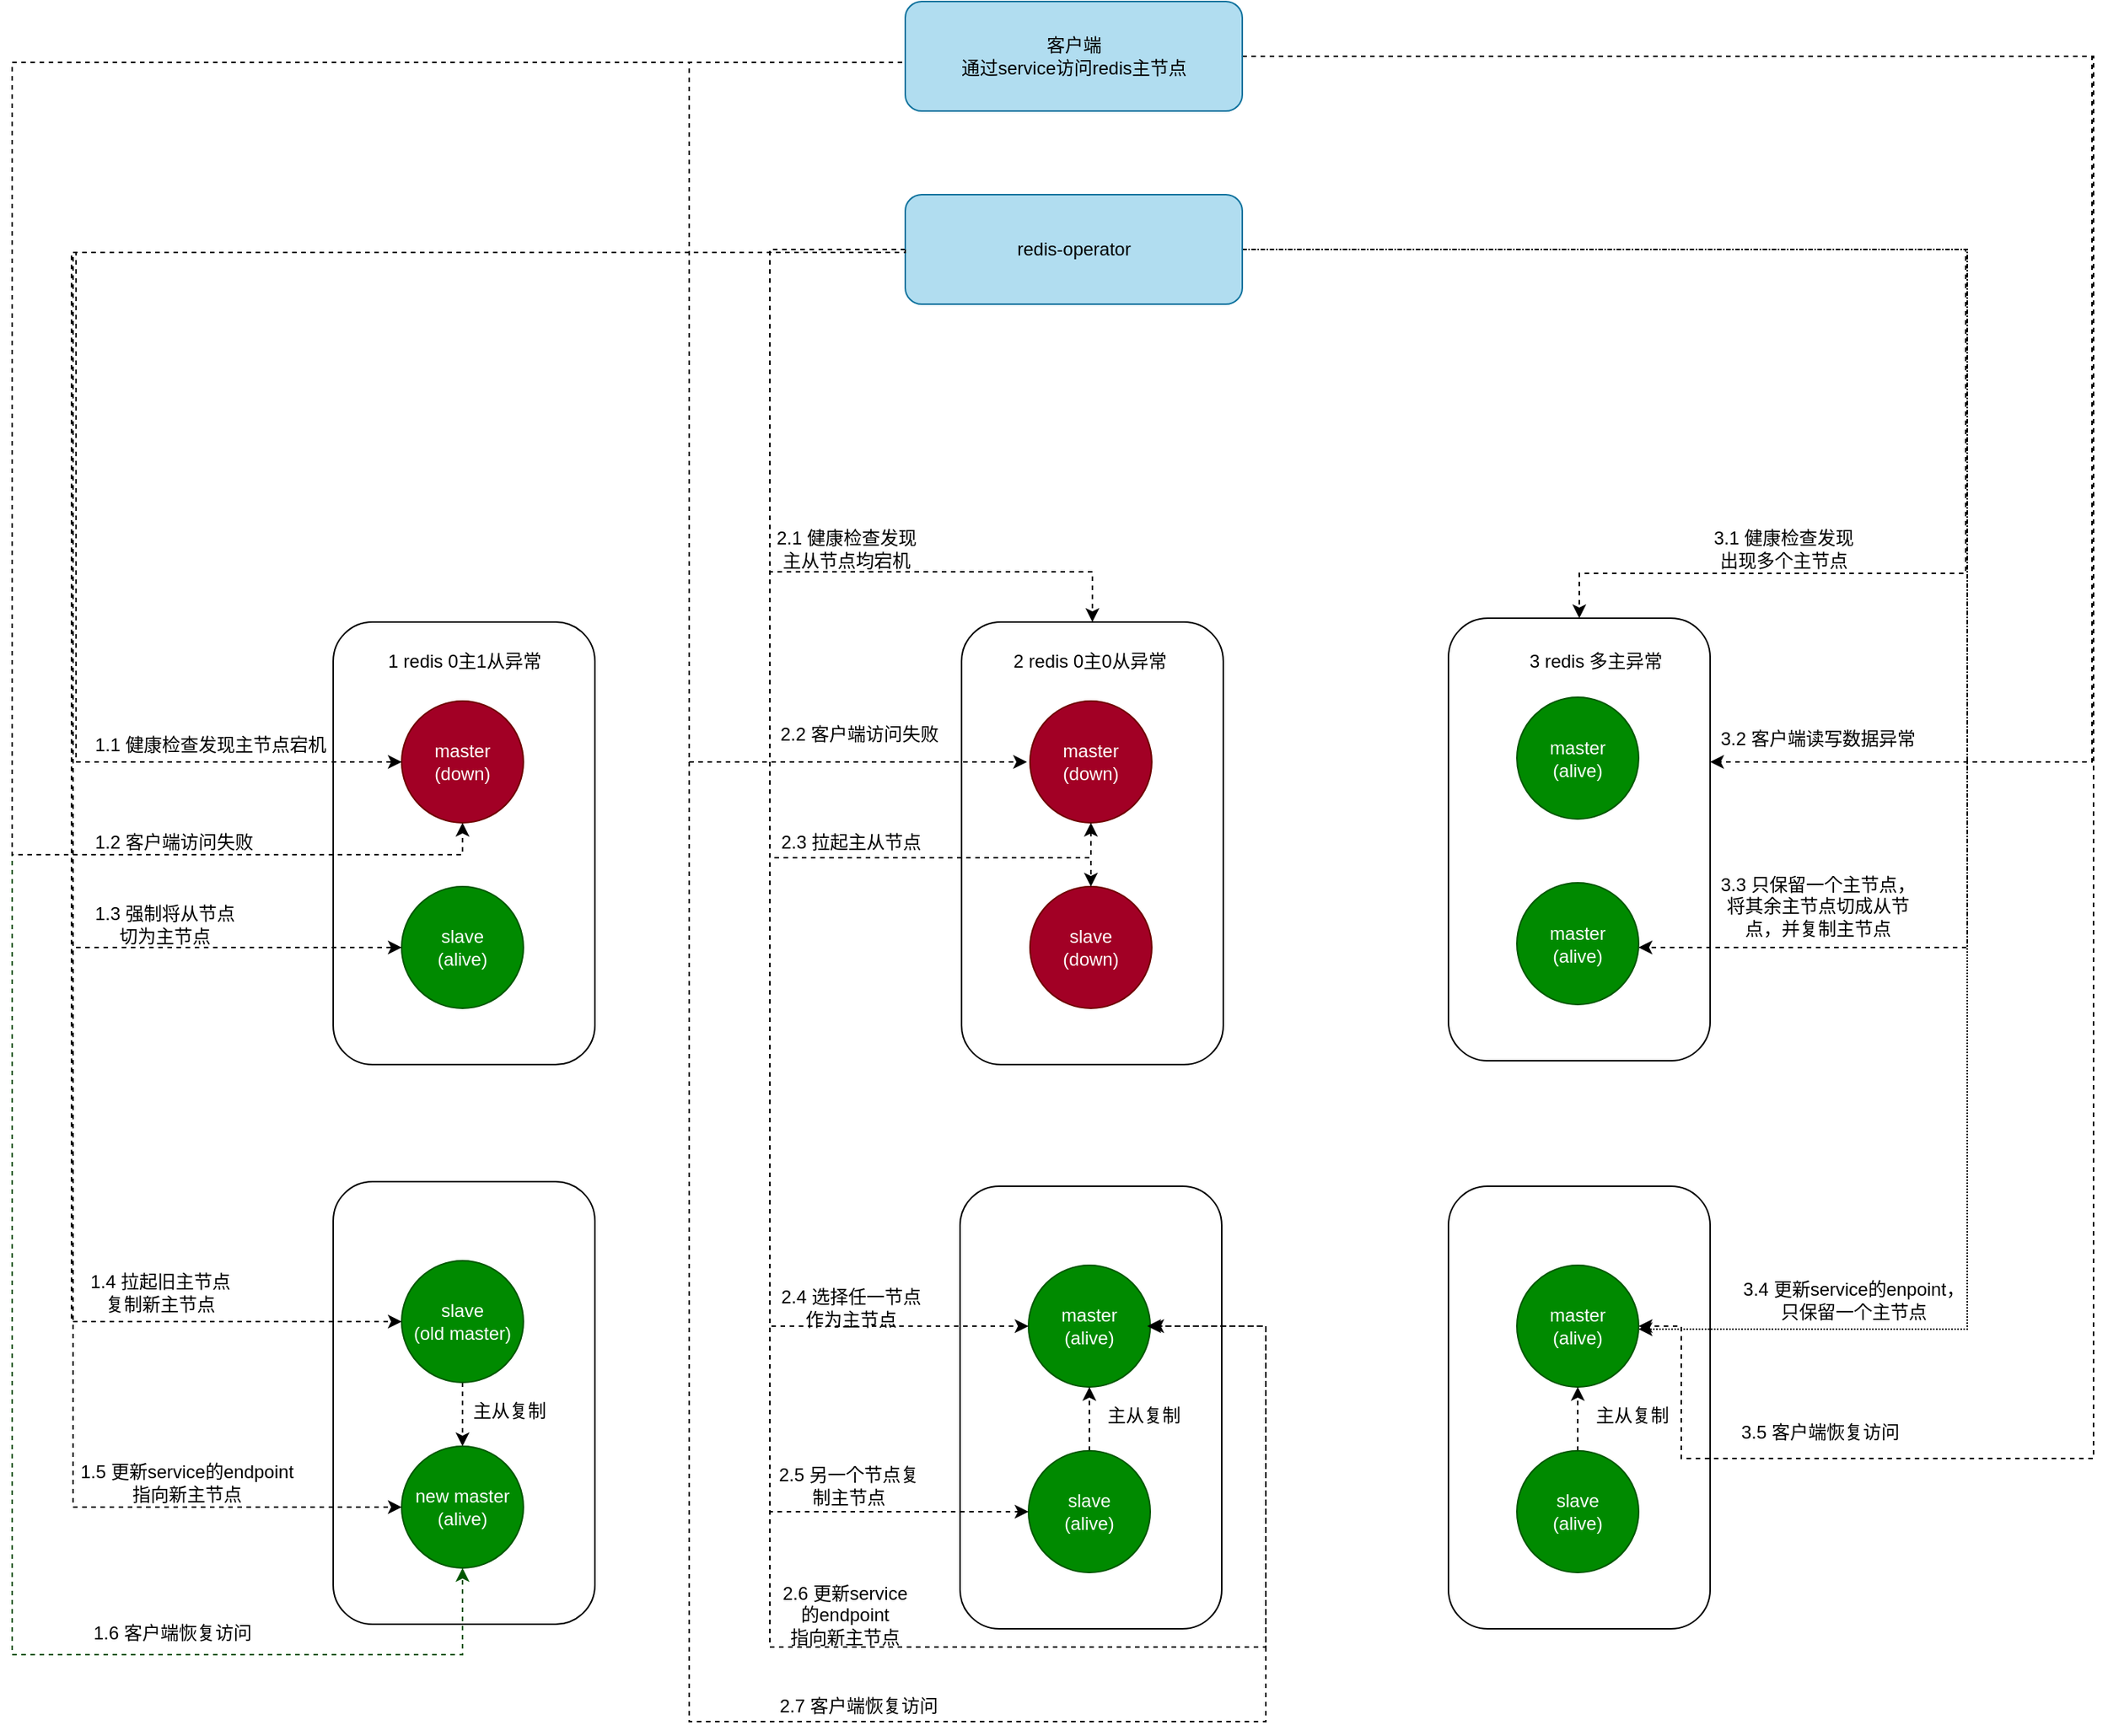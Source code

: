 <mxfile version="20.5.3" type="github">
  <diagram id="rYdwiMb5jvszhZctyrXV" name="第 1 页">
    <mxGraphModel dx="2365" dy="1335" grid="0" gridSize="10" guides="1" tooltips="1" connect="1" arrows="1" fold="1" page="0" pageScale="1" pageWidth="1920" pageHeight="1200" math="0" shadow="0">
      <root>
        <mxCell id="0" />
        <mxCell id="1" parent="0" />
        <mxCell id="YQscOVflWYW1QB9K6YFz-11" value="" style="rounded=1;whiteSpace=wrap;html=1;" parent="1" vertex="1">
          <mxGeometry x="1030" y="642.5" width="172" height="291" as="geometry" />
        </mxCell>
        <mxCell id="U7izJLPOkutMurW7QBMb-9" style="edgeStyle=orthogonalEdgeStyle;rounded=0;orthogonalLoop=1;jettySize=auto;html=1;exitX=1;exitY=0.5;exitDx=0;exitDy=0;dashed=1;" parent="1" source="6RyUIfgaUFoeRIO4xXDH-7" target="YQscOVflWYW1QB9K6YFz-11" edge="1">
          <mxGeometry relative="1" as="geometry">
            <mxPoint x="1204" y="736" as="targetPoint" />
            <Array as="points">
              <mxPoint x="1453" y="273" />
              <mxPoint x="1453" y="737" />
            </Array>
          </mxGeometry>
        </mxCell>
        <mxCell id="YQscOVflWYW1QB9K6YFz-36" value="" style="rounded=1;whiteSpace=wrap;html=1;" parent="1" vertex="1">
          <mxGeometry x="1030" y="1016" width="172" height="291" as="geometry" />
        </mxCell>
        <mxCell id="YQscOVflWYW1QB9K6YFz-30" value="" style="rounded=1;whiteSpace=wrap;html=1;" parent="1" vertex="1">
          <mxGeometry x="709" y="1016" width="172" height="291" as="geometry" />
        </mxCell>
        <mxCell id="YQscOVflWYW1QB9K6YFz-24" value="" style="rounded=1;whiteSpace=wrap;html=1;" parent="1" vertex="1">
          <mxGeometry x="297" y="1013" width="172" height="291" as="geometry" />
        </mxCell>
        <mxCell id="YQscOVflWYW1QB9K6YFz-16" value="" style="rounded=1;whiteSpace=wrap;html=1;" parent="1" vertex="1">
          <mxGeometry x="710" y="645" width="172" height="291" as="geometry" />
        </mxCell>
        <mxCell id="YQscOVflWYW1QB9K6YFz-6" value="" style="rounded=1;whiteSpace=wrap;html=1;" parent="1" vertex="1">
          <mxGeometry x="297" y="645" width="172" height="291" as="geometry" />
        </mxCell>
        <mxCell id="YQscOVflWYW1QB9K6YFz-50" style="edgeStyle=orthogonalEdgeStyle;rounded=0;orthogonalLoop=1;jettySize=auto;html=1;exitX=0;exitY=0.5;exitDx=0;exitDy=0;entryX=0.5;entryY=1;entryDx=0;entryDy=0;dashed=1;fillColor=#008a00;strokeColor=#005700;" parent="1" source="6RyUIfgaUFoeRIO4xXDH-7" target="YQscOVflWYW1QB9K6YFz-26" edge="1">
          <mxGeometry relative="1" as="geometry">
            <Array as="points">
              <mxPoint x="86" y="277" />
              <mxPoint x="86" y="1324" />
              <mxPoint x="382" y="1324" />
            </Array>
          </mxGeometry>
        </mxCell>
        <mxCell id="YQscOVflWYW1QB9K6YFz-72" style="edgeStyle=orthogonalEdgeStyle;rounded=0;orthogonalLoop=1;jettySize=auto;html=1;exitX=0;exitY=0.5;exitDx=0;exitDy=0;dashed=1;entryX=0.5;entryY=1;entryDx=0;entryDy=0;" parent="1" source="6RyUIfgaUFoeRIO4xXDH-7" target="YQscOVflWYW1QB9K6YFz-7" edge="1">
          <mxGeometry relative="1" as="geometry">
            <mxPoint x="118" y="814" as="targetPoint" />
            <Array as="points">
              <mxPoint x="86" y="277" />
              <mxPoint x="86" y="798" />
              <mxPoint x="382" y="798" />
            </Array>
          </mxGeometry>
        </mxCell>
        <mxCell id="YQscOVflWYW1QB9K6YFz-82" style="edgeStyle=orthogonalEdgeStyle;rounded=0;orthogonalLoop=1;jettySize=auto;html=1;exitX=0;exitY=0.5;exitDx=0;exitDy=0;dashed=1;" parent="1" source="6RyUIfgaUFoeRIO4xXDH-7" edge="1">
          <mxGeometry relative="1" as="geometry">
            <mxPoint x="753" y="737" as="targetPoint" />
            <Array as="points">
              <mxPoint x="673" y="277" />
              <mxPoint x="531" y="277" />
              <mxPoint x="531" y="737" />
            </Array>
          </mxGeometry>
        </mxCell>
        <mxCell id="YQscOVflWYW1QB9K6YFz-92" style="edgeStyle=orthogonalEdgeStyle;rounded=0;orthogonalLoop=1;jettySize=auto;html=1;exitX=0;exitY=0.5;exitDx=0;exitDy=0;dashed=1;entryX=1;entryY=0.5;entryDx=0;entryDy=0;" parent="1" source="6RyUIfgaUFoeRIO4xXDH-7" target="YQscOVflWYW1QB9K6YFz-32" edge="1">
          <mxGeometry relative="1" as="geometry">
            <mxPoint x="931" y="1014" as="targetPoint" />
            <Array as="points">
              <mxPoint x="673" y="277" />
              <mxPoint x="531" y="277" />
              <mxPoint x="531" y="1368" />
              <mxPoint x="910" y="1368" />
              <mxPoint x="910" y="1108" />
            </Array>
          </mxGeometry>
        </mxCell>
        <mxCell id="U7izJLPOkutMurW7QBMb-15" style="edgeStyle=orthogonalEdgeStyle;rounded=0;orthogonalLoop=1;jettySize=auto;html=1;exitX=1;exitY=0.5;exitDx=0;exitDy=0;dashed=1;entryX=1;entryY=0.5;entryDx=0;entryDy=0;" parent="1" source="6RyUIfgaUFoeRIO4xXDH-7" target="YQscOVflWYW1QB9K6YFz-37" edge="1">
          <mxGeometry relative="1" as="geometry">
            <mxPoint x="1183" y="1340" as="targetPoint" />
            <Array as="points">
              <mxPoint x="1454" y="273" />
              <mxPoint x="1454" y="1195" />
              <mxPoint x="1183" y="1195" />
              <mxPoint x="1183" y="1108" />
            </Array>
          </mxGeometry>
        </mxCell>
        <mxCell id="6RyUIfgaUFoeRIO4xXDH-7" value="客户端&lt;br&gt;通过service访问redis主节点" style="rounded=1;whiteSpace=wrap;html=1;fillColor=#b1ddf0;strokeColor=#10739e;" parent="1" vertex="1">
          <mxGeometry x="673" y="237" width="221.5" height="72" as="geometry" />
        </mxCell>
        <mxCell id="YQscOVflWYW1QB9K6YFz-7" value="master&lt;br&gt;(down)" style="ellipse;whiteSpace=wrap;html=1;aspect=fixed;fillColor=#a20025;fontColor=#ffffff;strokeColor=#6F0000;" parent="1" vertex="1">
          <mxGeometry x="342" y="697" width="80" height="80" as="geometry" />
        </mxCell>
        <mxCell id="YQscOVflWYW1QB9K6YFz-9" value="slave&lt;br&gt;(alive)" style="ellipse;whiteSpace=wrap;html=1;aspect=fixed;fillColor=#008a00;fontColor=#ffffff;strokeColor=#005700;" parent="1" vertex="1">
          <mxGeometry x="342" y="819" width="80" height="80" as="geometry" />
        </mxCell>
        <mxCell id="YQscOVflWYW1QB9K6YFz-10" value="1 redis 0主1从异常" style="text;html=1;strokeColor=none;fillColor=none;align=center;verticalAlign=middle;whiteSpace=wrap;rounded=0;" parent="1" vertex="1">
          <mxGeometry x="330.5" y="656" width="105" height="30" as="geometry" />
        </mxCell>
        <mxCell id="YQscOVflWYW1QB9K6YFz-12" value="master&lt;br&gt;(alive)" style="ellipse;whiteSpace=wrap;html=1;aspect=fixed;fillColor=#008a00;fontColor=#ffffff;strokeColor=#005700;" parent="1" vertex="1">
          <mxGeometry x="1075" y="694.5" width="80" height="80" as="geometry" />
        </mxCell>
        <mxCell id="YQscOVflWYW1QB9K6YFz-13" value="master&lt;br&gt;(alive)" style="ellipse;whiteSpace=wrap;html=1;aspect=fixed;fillColor=#008a00;fontColor=#ffffff;strokeColor=#005700;" parent="1" vertex="1">
          <mxGeometry x="1075" y="816.5" width="80" height="80" as="geometry" />
        </mxCell>
        <mxCell id="YQscOVflWYW1QB9K6YFz-14" value="3 redis 多主异常" style="text;html=1;strokeColor=none;fillColor=none;align=center;verticalAlign=middle;whiteSpace=wrap;rounded=0;" parent="1" vertex="1">
          <mxGeometry x="1080" y="656" width="94" height="30" as="geometry" />
        </mxCell>
        <mxCell id="YQscOVflWYW1QB9K6YFz-17" value="master&lt;br&gt;(down)" style="ellipse;whiteSpace=wrap;html=1;aspect=fixed;fillColor=#a20025;fontColor=#ffffff;strokeColor=#6F0000;" parent="1" vertex="1">
          <mxGeometry x="755" y="697" width="80" height="80" as="geometry" />
        </mxCell>
        <mxCell id="YQscOVflWYW1QB9K6YFz-18" value="slave&lt;br&gt;(down)" style="ellipse;whiteSpace=wrap;html=1;aspect=fixed;fillColor=#a20025;fontColor=#ffffff;strokeColor=#6F0000;" parent="1" vertex="1">
          <mxGeometry x="755" y="819" width="80" height="80" as="geometry" />
        </mxCell>
        <mxCell id="YQscOVflWYW1QB9K6YFz-19" value="2 redis 0主0从异常" style="text;html=1;strokeColor=none;fillColor=none;align=center;verticalAlign=middle;whiteSpace=wrap;rounded=0;" parent="1" vertex="1">
          <mxGeometry x="741.5" y="656" width="105" height="30" as="geometry" />
        </mxCell>
        <mxCell id="YQscOVflWYW1QB9K6YFz-27" style="edgeStyle=orthogonalEdgeStyle;rounded=0;orthogonalLoop=1;jettySize=auto;html=1;exitX=0.5;exitY=1;exitDx=0;exitDy=0;dashed=1;" parent="1" source="YQscOVflWYW1QB9K6YFz-25" target="YQscOVflWYW1QB9K6YFz-26" edge="1">
          <mxGeometry relative="1" as="geometry" />
        </mxCell>
        <mxCell id="YQscOVflWYW1QB9K6YFz-25" value="slave&lt;br&gt;(old master)" style="ellipse;whiteSpace=wrap;html=1;aspect=fixed;fillColor=#008a00;fontColor=#ffffff;strokeColor=#005700;" parent="1" vertex="1">
          <mxGeometry x="342" y="1065" width="80" height="80" as="geometry" />
        </mxCell>
        <mxCell id="YQscOVflWYW1QB9K6YFz-26" value="new master&lt;br&gt;(alive)" style="ellipse;whiteSpace=wrap;html=1;aspect=fixed;fillColor=#008a00;fontColor=#ffffff;strokeColor=#005700;" parent="1" vertex="1">
          <mxGeometry x="342" y="1187" width="80" height="80" as="geometry" />
        </mxCell>
        <mxCell id="YQscOVflWYW1QB9K6YFz-29" value="主从复制" style="text;html=1;strokeColor=none;fillColor=none;align=center;verticalAlign=middle;whiteSpace=wrap;rounded=0;" parent="1" vertex="1">
          <mxGeometry x="383" y="1149" width="60" height="30" as="geometry" />
        </mxCell>
        <mxCell id="YQscOVflWYW1QB9K6YFz-32" value="master&lt;br&gt;(alive)" style="ellipse;whiteSpace=wrap;html=1;aspect=fixed;fillColor=#008a00;fontColor=#ffffff;strokeColor=#005700;" parent="1" vertex="1">
          <mxGeometry x="754" y="1068" width="80" height="80" as="geometry" />
        </mxCell>
        <mxCell id="YQscOVflWYW1QB9K6YFz-35" style="edgeStyle=orthogonalEdgeStyle;rounded=0;orthogonalLoop=1;jettySize=auto;html=1;exitX=0.5;exitY=0;exitDx=0;exitDy=0;entryX=0.5;entryY=1;entryDx=0;entryDy=0;dashed=1;" parent="1" source="YQscOVflWYW1QB9K6YFz-33" target="YQscOVflWYW1QB9K6YFz-32" edge="1">
          <mxGeometry relative="1" as="geometry" />
        </mxCell>
        <mxCell id="YQscOVflWYW1QB9K6YFz-33" value="slave&lt;br&gt;(alive)" style="ellipse;whiteSpace=wrap;html=1;aspect=fixed;fillColor=#008a00;fontColor=#ffffff;strokeColor=#005700;" parent="1" vertex="1">
          <mxGeometry x="754" y="1190" width="80" height="80" as="geometry" />
        </mxCell>
        <mxCell id="YQscOVflWYW1QB9K6YFz-34" value="主从复制" style="text;html=1;strokeColor=none;fillColor=none;align=center;verticalAlign=middle;whiteSpace=wrap;rounded=0;" parent="1" vertex="1">
          <mxGeometry x="800" y="1152" width="60" height="30" as="geometry" />
        </mxCell>
        <mxCell id="YQscOVflWYW1QB9K6YFz-37" value="master&lt;br&gt;(alive)" style="ellipse;whiteSpace=wrap;html=1;aspect=fixed;fillColor=#008a00;fontColor=#ffffff;strokeColor=#005700;" parent="1" vertex="1">
          <mxGeometry x="1075" y="1068" width="80" height="80" as="geometry" />
        </mxCell>
        <mxCell id="YQscOVflWYW1QB9K6YFz-38" style="edgeStyle=orthogonalEdgeStyle;rounded=0;orthogonalLoop=1;jettySize=auto;html=1;exitX=0.5;exitY=0;exitDx=0;exitDy=0;entryX=0.5;entryY=1;entryDx=0;entryDy=0;dashed=1;" parent="1" source="YQscOVflWYW1QB9K6YFz-39" target="YQscOVflWYW1QB9K6YFz-37" edge="1">
          <mxGeometry relative="1" as="geometry" />
        </mxCell>
        <mxCell id="YQscOVflWYW1QB9K6YFz-39" value="slave&lt;br&gt;(alive)" style="ellipse;whiteSpace=wrap;html=1;aspect=fixed;fillColor=#008a00;fontColor=#ffffff;strokeColor=#005700;" parent="1" vertex="1">
          <mxGeometry x="1075" y="1190" width="80" height="80" as="geometry" />
        </mxCell>
        <mxCell id="YQscOVflWYW1QB9K6YFz-40" value="主从复制" style="text;html=1;strokeColor=none;fillColor=none;align=center;verticalAlign=middle;whiteSpace=wrap;rounded=0;" parent="1" vertex="1">
          <mxGeometry x="1121" y="1152" width="60" height="30" as="geometry" />
        </mxCell>
        <mxCell id="YQscOVflWYW1QB9K6YFz-63" style="edgeStyle=orthogonalEdgeStyle;rounded=0;orthogonalLoop=1;jettySize=auto;html=1;exitX=0;exitY=0.5;exitDx=0;exitDy=0;entryX=0;entryY=0.5;entryDx=0;entryDy=0;dashed=1;" parent="1" source="YQscOVflWYW1QB9K6YFz-41" target="YQscOVflWYW1QB9K6YFz-7" edge="1">
          <mxGeometry relative="1" as="geometry">
            <Array as="points">
              <mxPoint x="128" y="402" />
              <mxPoint x="128" y="737" />
            </Array>
          </mxGeometry>
        </mxCell>
        <mxCell id="YQscOVflWYW1QB9K6YFz-64" style="edgeStyle=orthogonalEdgeStyle;rounded=0;orthogonalLoop=1;jettySize=auto;html=1;exitX=0;exitY=0.5;exitDx=0;exitDy=0;entryX=0;entryY=0.5;entryDx=0;entryDy=0;dashed=1;" parent="1" source="YQscOVflWYW1QB9K6YFz-41" target="YQscOVflWYW1QB9K6YFz-9" edge="1">
          <mxGeometry relative="1" as="geometry">
            <Array as="points">
              <mxPoint x="126" y="402" />
              <mxPoint x="126" y="859" />
            </Array>
          </mxGeometry>
        </mxCell>
        <mxCell id="YQscOVflWYW1QB9K6YFz-68" style="edgeStyle=orthogonalEdgeStyle;rounded=0;orthogonalLoop=1;jettySize=auto;html=1;exitX=0;exitY=0.5;exitDx=0;exitDy=0;dashed=1;entryX=0;entryY=0.5;entryDx=0;entryDy=0;" parent="1" source="YQscOVflWYW1QB9K6YFz-41" target="YQscOVflWYW1QB9K6YFz-25" edge="1">
          <mxGeometry relative="1" as="geometry">
            <mxPoint x="146.375" y="1119.5" as="targetPoint" />
            <Array as="points">
              <mxPoint x="125" y="402" />
              <mxPoint x="125" y="1105" />
            </Array>
          </mxGeometry>
        </mxCell>
        <mxCell id="YQscOVflWYW1QB9K6YFz-71" style="edgeStyle=orthogonalEdgeStyle;rounded=0;orthogonalLoop=1;jettySize=auto;html=1;exitX=0;exitY=0.5;exitDx=0;exitDy=0;dashed=1;entryX=0;entryY=0.5;entryDx=0;entryDy=0;" parent="1" source="YQscOVflWYW1QB9K6YFz-41" target="YQscOVflWYW1QB9K6YFz-26" edge="1">
          <mxGeometry relative="1" as="geometry">
            <mxPoint x="125.125" y="1216.375" as="targetPoint" />
            <Array as="points">
              <mxPoint x="126" y="402" />
              <mxPoint x="126" y="1227" />
            </Array>
          </mxGeometry>
        </mxCell>
        <mxCell id="YQscOVflWYW1QB9K6YFz-78" style="edgeStyle=orthogonalEdgeStyle;rounded=0;orthogonalLoop=1;jettySize=auto;html=1;exitX=0;exitY=0.5;exitDx=0;exitDy=0;dashed=1;entryX=0.5;entryY=0;entryDx=0;entryDy=0;" parent="1" source="YQscOVflWYW1QB9K6YFz-41" target="YQscOVflWYW1QB9K6YFz-16" edge="1">
          <mxGeometry relative="1" as="geometry">
            <Array as="points">
              <mxPoint x="673" y="402" />
              <mxPoint x="584" y="402" />
              <mxPoint x="584" y="612" />
              <mxPoint x="796" y="612" />
            </Array>
          </mxGeometry>
        </mxCell>
        <mxCell id="YQscOVflWYW1QB9K6YFz-80" style="edgeStyle=orthogonalEdgeStyle;rounded=0;orthogonalLoop=1;jettySize=auto;html=1;exitX=0;exitY=0.5;exitDx=0;exitDy=0;entryX=0.5;entryY=1;entryDx=0;entryDy=0;dashed=1;" parent="1" source="YQscOVflWYW1QB9K6YFz-41" target="YQscOVflWYW1QB9K6YFz-17" edge="1">
          <mxGeometry relative="1" as="geometry">
            <Array as="points">
              <mxPoint x="673" y="402" />
              <mxPoint x="584" y="402" />
              <mxPoint x="584" y="800" />
              <mxPoint x="795" y="800" />
            </Array>
          </mxGeometry>
        </mxCell>
        <mxCell id="YQscOVflWYW1QB9K6YFz-85" style="edgeStyle=orthogonalEdgeStyle;rounded=0;orthogonalLoop=1;jettySize=auto;html=1;exitX=0;exitY=0.5;exitDx=0;exitDy=0;dashed=1;entryX=0.5;entryY=0;entryDx=0;entryDy=0;" parent="1" source="YQscOVflWYW1QB9K6YFz-41" target="YQscOVflWYW1QB9K6YFz-18" edge="1">
          <mxGeometry relative="1" as="geometry">
            <mxPoint x="499.448" y="836.621" as="targetPoint" />
            <Array as="points">
              <mxPoint x="673" y="402" />
              <mxPoint x="584" y="402" />
              <mxPoint x="584" y="800" />
              <mxPoint x="795" y="800" />
            </Array>
          </mxGeometry>
        </mxCell>
        <mxCell id="YQscOVflWYW1QB9K6YFz-86" style="edgeStyle=orthogonalEdgeStyle;rounded=0;orthogonalLoop=1;jettySize=auto;html=1;exitX=0;exitY=0.5;exitDx=0;exitDy=0;dashed=1;entryX=0;entryY=0.5;entryDx=0;entryDy=0;" parent="1" source="YQscOVflWYW1QB9K6YFz-41" target="YQscOVflWYW1QB9K6YFz-32" edge="1">
          <mxGeometry relative="1" as="geometry">
            <mxPoint x="500.138" y="1144.897" as="targetPoint" />
            <Array as="points">
              <mxPoint x="673" y="402" />
              <mxPoint x="584" y="402" />
              <mxPoint x="584" y="1108" />
            </Array>
          </mxGeometry>
        </mxCell>
        <mxCell id="YQscOVflWYW1QB9K6YFz-90" style="edgeStyle=orthogonalEdgeStyle;rounded=0;orthogonalLoop=1;jettySize=auto;html=1;exitX=0;exitY=0.5;exitDx=0;exitDy=0;dashed=1;" parent="1" source="YQscOVflWYW1QB9K6YFz-41" edge="1">
          <mxGeometry relative="1" as="geometry">
            <mxPoint x="832" y="1108" as="targetPoint" />
            <Array as="points">
              <mxPoint x="584" y="400" />
              <mxPoint x="584" y="1319" />
              <mxPoint x="910" y="1319" />
              <mxPoint x="910" y="1108" />
            </Array>
          </mxGeometry>
        </mxCell>
        <mxCell id="U7izJLPOkutMurW7QBMb-8" style="edgeStyle=orthogonalEdgeStyle;rounded=0;orthogonalLoop=1;jettySize=auto;html=1;exitX=1;exitY=0.5;exitDx=0;exitDy=0;entryX=0.5;entryY=0;entryDx=0;entryDy=0;dashed=1;" parent="1" source="YQscOVflWYW1QB9K6YFz-41" target="YQscOVflWYW1QB9K6YFz-11" edge="1">
          <mxGeometry relative="1" as="geometry">
            <Array as="points">
              <mxPoint x="1370" y="400" />
              <mxPoint x="1370" y="613" />
              <mxPoint x="1116" y="613" />
            </Array>
          </mxGeometry>
        </mxCell>
        <mxCell id="U7izJLPOkutMurW7QBMb-10" style="edgeStyle=orthogonalEdgeStyle;rounded=0;orthogonalLoop=1;jettySize=auto;html=1;exitX=1;exitY=0.5;exitDx=0;exitDy=0;dashed=1;" parent="1" source="YQscOVflWYW1QB9K6YFz-41" target="YQscOVflWYW1QB9K6YFz-13" edge="1">
          <mxGeometry relative="1" as="geometry">
            <mxPoint x="1224" y="859" as="targetPoint" />
            <Array as="points">
              <mxPoint x="1371" y="400" />
              <mxPoint x="1371" y="859" />
            </Array>
          </mxGeometry>
        </mxCell>
        <mxCell id="U7izJLPOkutMurW7QBMb-11" style="edgeStyle=orthogonalEdgeStyle;rounded=0;orthogonalLoop=1;jettySize=auto;html=1;exitX=1;exitY=0.5;exitDx=0;exitDy=0;dashed=1;dashPattern=1 1;" parent="1" source="YQscOVflWYW1QB9K6YFz-41" target="YQscOVflWYW1QB9K6YFz-37" edge="1">
          <mxGeometry relative="1" as="geometry">
            <mxPoint x="996" y="1136.5" as="targetPoint" />
            <Array as="points">
              <mxPoint x="1371" y="400" />
              <mxPoint x="1371" y="1110" />
            </Array>
          </mxGeometry>
        </mxCell>
        <mxCell id="YQscOVflWYW1QB9K6YFz-41" value="redis-operator" style="rounded=1;whiteSpace=wrap;html=1;fillColor=#b1ddf0;strokeColor=#10739e;" parent="1" vertex="1">
          <mxGeometry x="673" y="364" width="221.5" height="72" as="geometry" />
        </mxCell>
        <mxCell id="YQscOVflWYW1QB9K6YFz-55" value="1.5 更新service的endpoint&lt;br&gt;指向新主节点" style="text;html=1;strokeColor=none;fillColor=none;align=center;verticalAlign=middle;whiteSpace=wrap;rounded=0;" parent="1" vertex="1">
          <mxGeometry x="120" y="1196" width="162" height="30" as="geometry" />
        </mxCell>
        <mxCell id="YQscOVflWYW1QB9K6YFz-65" value="1.1 健康检查发现主节点宕机" style="text;html=1;align=center;verticalAlign=middle;resizable=0;points=[];autosize=1;strokeColor=none;fillColor=none;" parent="1" vertex="1">
          <mxGeometry x="130.5" y="713" width="170" height="26" as="geometry" />
        </mxCell>
        <mxCell id="YQscOVflWYW1QB9K6YFz-66" value="1.3 强制将从节点&lt;br&gt;切为主节点" style="text;html=1;align=center;verticalAlign=middle;resizable=0;points=[];autosize=1;strokeColor=none;fillColor=none;" parent="1" vertex="1">
          <mxGeometry x="130.5" y="823" width="110" height="41" as="geometry" />
        </mxCell>
        <mxCell id="YQscOVflWYW1QB9K6YFz-69" value="1.4 拉起旧主节点&lt;br&gt;复制新主节点" style="text;html=1;strokeColor=none;fillColor=none;align=center;verticalAlign=middle;whiteSpace=wrap;rounded=0;" parent="1" vertex="1">
          <mxGeometry x="128.5" y="1074" width="108.5" height="24.5" as="geometry" />
        </mxCell>
        <mxCell id="YQscOVflWYW1QB9K6YFz-70" value="1.6&amp;nbsp;&lt;span style=&quot;&quot;&gt;客户端恢复访问&lt;/span&gt;" style="text;html=1;align=center;verticalAlign=middle;resizable=0;points=[];autosize=1;strokeColor=none;fillColor=none;" parent="1" vertex="1">
          <mxGeometry x="129.5" y="1297" width="122" height="26" as="geometry" />
        </mxCell>
        <mxCell id="YQscOVflWYW1QB9K6YFz-73" value="1.2 客户端访问失败" style="text;html=1;align=center;verticalAlign=middle;resizable=0;points=[];autosize=1;strokeColor=none;fillColor=none;" parent="1" vertex="1">
          <mxGeometry x="130.5" y="777" width="122" height="26" as="geometry" />
        </mxCell>
        <mxCell id="YQscOVflWYW1QB9K6YFz-88" style="edgeStyle=orthogonalEdgeStyle;rounded=0;orthogonalLoop=1;jettySize=auto;html=1;exitX=0;exitY=0.5;exitDx=0;exitDy=0;dashed=1;entryX=0;entryY=0.5;entryDx=0;entryDy=0;" parent="1" source="YQscOVflWYW1QB9K6YFz-41" target="YQscOVflWYW1QB9K6YFz-33" edge="1">
          <mxGeometry relative="1" as="geometry">
            <mxPoint x="764" y="1118" as="targetPoint" />
            <mxPoint x="683" y="410.0" as="sourcePoint" />
            <Array as="points">
              <mxPoint x="673" y="402" />
              <mxPoint x="584" y="402" />
              <mxPoint x="584" y="1230" />
            </Array>
          </mxGeometry>
        </mxCell>
        <mxCell id="YQscOVflWYW1QB9K6YFz-97" value="2.5 另一个节点复制主节点" style="text;html=1;strokeColor=none;fillColor=none;align=center;verticalAlign=middle;whiteSpace=wrap;rounded=0;" parent="1" vertex="1">
          <mxGeometry x="586" y="1198" width="100" height="30" as="geometry" />
        </mxCell>
        <mxCell id="YQscOVflWYW1QB9K6YFz-99" value="&lt;span style=&quot;&quot;&gt;2.1 健康检查发现主从节点均宕机&lt;/span&gt;" style="text;html=1;strokeColor=none;fillColor=none;align=center;verticalAlign=middle;whiteSpace=wrap;rounded=0;" parent="1" vertex="1">
          <mxGeometry x="586" y="582" width="97" height="30" as="geometry" />
        </mxCell>
        <mxCell id="YQscOVflWYW1QB9K6YFz-101" value="&lt;span style=&quot;&quot;&gt;2.2 客户端访问失败&lt;/span&gt;" style="text;html=1;strokeColor=none;fillColor=none;align=center;verticalAlign=middle;whiteSpace=wrap;rounded=0;" parent="1" vertex="1">
          <mxGeometry x="586" y="704" width="114" height="30" as="geometry" />
        </mxCell>
        <mxCell id="YQscOVflWYW1QB9K6YFz-102" value="&lt;span style=&quot;&quot;&gt;2.3 拉起主从节点&lt;/span&gt;" style="text;html=1;strokeColor=none;fillColor=none;align=center;verticalAlign=middle;whiteSpace=wrap;rounded=0;" parent="1" vertex="1">
          <mxGeometry x="589" y="774.5" width="97" height="30" as="geometry" />
        </mxCell>
        <mxCell id="YQscOVflWYW1QB9K6YFz-103" value="&lt;span style=&quot;&quot;&gt;2.4 选择任一节点&lt;/span&gt;&lt;br style=&quot;&quot;&gt;&lt;span style=&quot;&quot;&gt;作为主节点&lt;/span&gt;" style="text;html=1;strokeColor=none;fillColor=none;align=center;verticalAlign=middle;whiteSpace=wrap;rounded=0;" parent="1" vertex="1">
          <mxGeometry x="589" y="1081" width="97" height="30" as="geometry" />
        </mxCell>
        <mxCell id="YQscOVflWYW1QB9K6YFz-104" value="&lt;span style=&quot;&quot;&gt;2.6&amp;nbsp;&lt;/span&gt;&lt;span style=&quot;&quot;&gt;更新service的endpoint&lt;/span&gt;&lt;br style=&quot;&quot;&gt;&lt;span style=&quot;&quot;&gt;指向新主节点&lt;/span&gt;" style="text;html=1;strokeColor=none;fillColor=none;align=center;verticalAlign=middle;whiteSpace=wrap;rounded=0;" parent="1" vertex="1">
          <mxGeometry x="589" y="1283" width="89" height="30" as="geometry" />
        </mxCell>
        <mxCell id="YQscOVflWYW1QB9K6YFz-105" value="&lt;span style=&quot;&quot;&gt;2.7 客户端恢复访问&lt;/span&gt;" style="text;html=1;strokeColor=none;fillColor=none;align=center;verticalAlign=middle;whiteSpace=wrap;rounded=0;" parent="1" vertex="1">
          <mxGeometry x="586" y="1343" width="113" height="30" as="geometry" />
        </mxCell>
        <mxCell id="U7izJLPOkutMurW7QBMb-3" value="&lt;span style=&quot;&quot;&gt;3.1 健康检查发现出现多个主节点&lt;/span&gt;" style="text;html=1;strokeColor=none;fillColor=none;align=center;verticalAlign=middle;whiteSpace=wrap;rounded=0;" parent="1" vertex="1">
          <mxGeometry x="1202" y="582" width="97" height="30" as="geometry" />
        </mxCell>
        <mxCell id="U7izJLPOkutMurW7QBMb-4" value="&lt;span style=&quot;&quot;&gt;3.3 只保留一个主节点，将其余主节点切成从节点，并复制主节点&lt;/span&gt;" style="text;html=1;strokeColor=none;fillColor=none;align=center;verticalAlign=middle;whiteSpace=wrap;rounded=0;" parent="1" vertex="1">
          <mxGeometry x="1204" y="816.5" width="138" height="30" as="geometry" />
        </mxCell>
        <mxCell id="U7izJLPOkutMurW7QBMb-5" value="&lt;span style=&quot;&quot;&gt;3.4 更新service的enpoint，只保留一个主节点&lt;/span&gt;" style="text;html=1;strokeColor=none;fillColor=none;align=center;verticalAlign=middle;whiteSpace=wrap;rounded=0;" parent="1" vertex="1">
          <mxGeometry x="1220" y="1075.5" width="153" height="30" as="geometry" />
        </mxCell>
        <mxCell id="U7izJLPOkutMurW7QBMb-6" value="&lt;span style=&quot;&quot;&gt;3.2 客户端读写数据异常&lt;/span&gt;" style="text;html=1;strokeColor=none;fillColor=none;align=center;verticalAlign=middle;whiteSpace=wrap;rounded=0;" parent="1" vertex="1">
          <mxGeometry x="1207" y="706.5" width="132" height="30" as="geometry" />
        </mxCell>
        <mxCell id="U7izJLPOkutMurW7QBMb-7" value="&lt;span style=&quot;&quot;&gt;3.5 客户端恢复访问&lt;/span&gt;" style="text;html=1;strokeColor=none;fillColor=none;align=center;verticalAlign=middle;whiteSpace=wrap;rounded=0;" parent="1" vertex="1">
          <mxGeometry x="1216" y="1163" width="116.5" height="30" as="geometry" />
        </mxCell>
      </root>
    </mxGraphModel>
  </diagram>
</mxfile>
